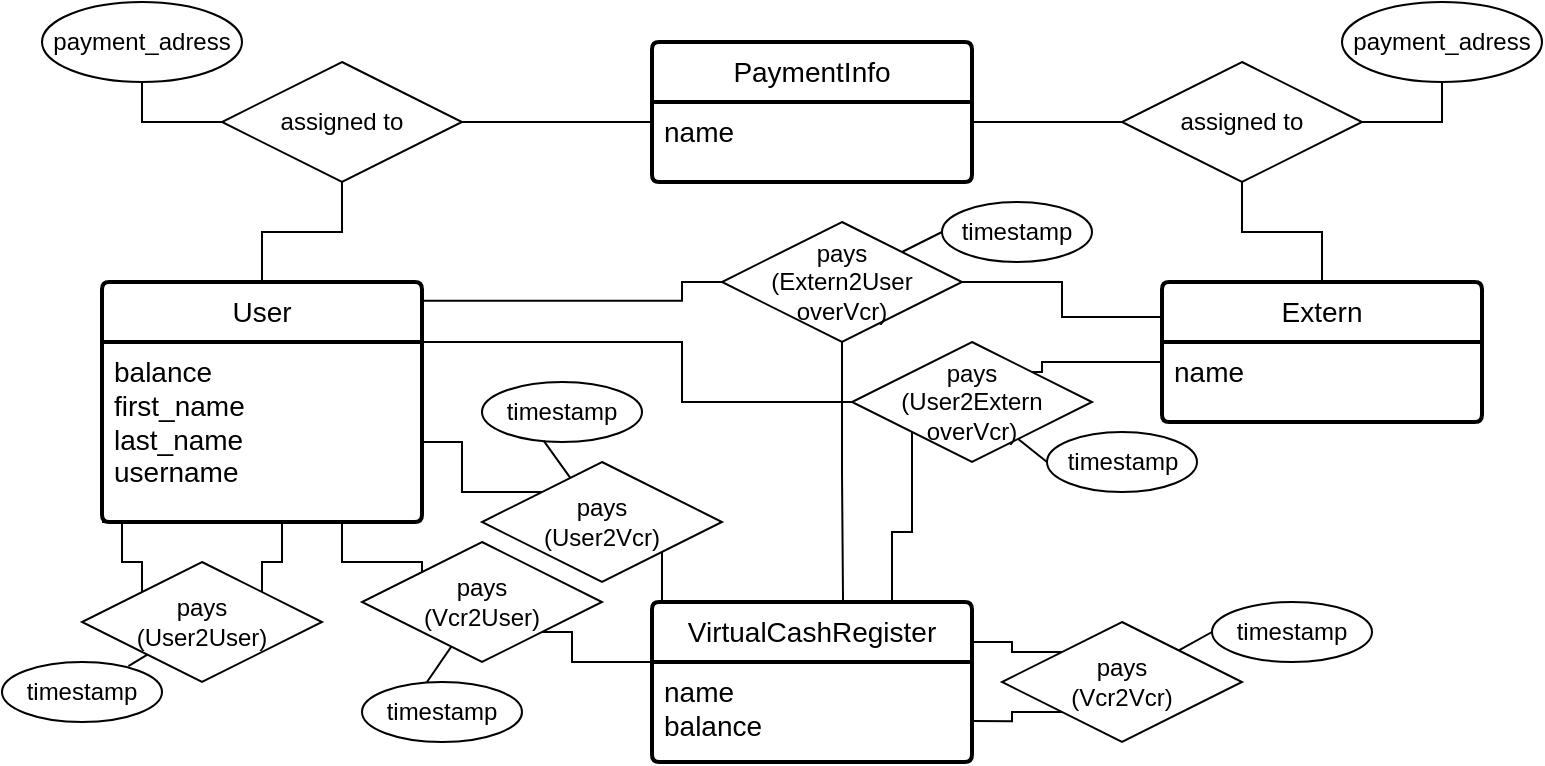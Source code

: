 <mxfile version="26.2.6">
  <diagram id="R2lEEEUBdFMjLlhIrx00" name="Page-1">
    <mxGraphModel dx="720" dy="369" grid="1" gridSize="10" guides="1" tooltips="1" connect="1" arrows="1" fold="1" page="1" pageScale="1" pageWidth="850" pageHeight="1100" math="0" shadow="0" extFonts="Permanent Marker^https://fonts.googleapis.com/css?family=Permanent+Marker">
      <root>
        <mxCell id="0" />
        <mxCell id="1" parent="0" />
        <mxCell id="-f9wHyspJrlfjGtX0Zqk-20" value="User" style="swimlane;childLayout=stackLayout;horizontal=1;startSize=30;horizontalStack=0;rounded=1;fontSize=14;fontStyle=0;strokeWidth=2;resizeParent=0;resizeLast=1;shadow=0;dashed=0;align=center;arcSize=4;whiteSpace=wrap;html=1;" vertex="1" parent="1">
          <mxGeometry x="70" y="170" width="160" height="120" as="geometry" />
        </mxCell>
        <mxCell id="-f9wHyspJrlfjGtX0Zqk-21" value="&lt;div&gt;&lt;font style=&quot;font-size: 14px;&quot;&gt;balance&lt;/font&gt;&lt;/div&gt;&lt;div&gt;&lt;font style=&quot;font-size: 14px;&quot;&gt;first_name&lt;/font&gt;&lt;/div&gt;&lt;div&gt;&lt;font style=&quot;font-size: 14px;&quot;&gt;last_name&lt;/font&gt;&lt;/div&gt;&lt;div&gt;&lt;font style=&quot;font-size: 14px;&quot;&gt;username&lt;/font&gt;&lt;/div&gt;" style="align=left;strokeColor=none;fillColor=none;spacingLeft=4;spacingRight=4;fontSize=12;verticalAlign=top;resizable=0;rotatable=0;part=1;html=1;whiteSpace=wrap;" vertex="1" parent="-f9wHyspJrlfjGtX0Zqk-20">
          <mxGeometry y="30" width="160" height="90" as="geometry" />
        </mxCell>
        <mxCell id="-f9wHyspJrlfjGtX0Zqk-23" value="Extern" style="swimlane;childLayout=stackLayout;horizontal=1;startSize=30;horizontalStack=0;rounded=1;fontSize=14;fontStyle=0;strokeWidth=2;resizeParent=0;resizeLast=1;shadow=0;dashed=0;align=center;arcSize=4;whiteSpace=wrap;html=1;" vertex="1" parent="1">
          <mxGeometry x="600" y="170" width="160" height="70" as="geometry" />
        </mxCell>
        <mxCell id="-f9wHyspJrlfjGtX0Zqk-30" value="&lt;font style=&quot;font-size: 14px;&quot;&gt;name&lt;/font&gt;" style="align=left;strokeColor=none;fillColor=none;spacingLeft=4;spacingRight=4;fontSize=12;verticalAlign=top;resizable=0;rotatable=0;part=1;html=1;whiteSpace=wrap;" vertex="1" parent="-f9wHyspJrlfjGtX0Zqk-23">
          <mxGeometry y="30" width="160" height="40" as="geometry" />
        </mxCell>
        <mxCell id="-f9wHyspJrlfjGtX0Zqk-36" style="edgeStyle=orthogonalEdgeStyle;rounded=0;orthogonalLoop=1;jettySize=auto;html=1;entryX=0;entryY=0.5;entryDx=0;entryDy=0;endArrow=none;startFill=0;" edge="1" parent="1" source="-f9wHyspJrlfjGtX0Zqk-25" target="-f9wHyspJrlfjGtX0Zqk-33">
          <mxGeometry relative="1" as="geometry">
            <Array as="points">
              <mxPoint x="540" y="90" />
              <mxPoint x="540" y="90" />
            </Array>
          </mxGeometry>
        </mxCell>
        <mxCell id="-f9wHyspJrlfjGtX0Zqk-25" value="PaymentInfo" style="swimlane;childLayout=stackLayout;horizontal=1;startSize=30;horizontalStack=0;rounded=1;fontSize=14;fontStyle=0;strokeWidth=2;resizeParent=0;resizeLast=1;shadow=0;dashed=0;align=center;arcSize=4;whiteSpace=wrap;html=1;" vertex="1" parent="1">
          <mxGeometry x="345" y="50" width="160" height="70" as="geometry" />
        </mxCell>
        <mxCell id="-f9wHyspJrlfjGtX0Zqk-26" value="&lt;font style=&quot;font-size: 14px;&quot;&gt;name&lt;/font&gt;" style="align=left;strokeColor=none;fillColor=none;spacingLeft=4;spacingRight=4;fontSize=12;verticalAlign=top;resizable=0;rotatable=0;part=1;html=1;whiteSpace=wrap;" vertex="1" parent="-f9wHyspJrlfjGtX0Zqk-25">
          <mxGeometry y="30" width="160" height="40" as="geometry" />
        </mxCell>
        <mxCell id="-f9wHyspJrlfjGtX0Zqk-29" style="edgeStyle=orthogonalEdgeStyle;rounded=0;orthogonalLoop=1;jettySize=auto;html=1;entryX=1;entryY=1;entryDx=0;entryDy=0;endArrow=none;startFill=0;" edge="1" parent="1" source="-f9wHyspJrlfjGtX0Zqk-27" target="-f9wHyspJrlfjGtX0Zqk-28">
          <mxGeometry relative="1" as="geometry">
            <Array as="points">
              <mxPoint x="90" y="90" />
              <mxPoint x="90" y="64" />
            </Array>
          </mxGeometry>
        </mxCell>
        <mxCell id="-f9wHyspJrlfjGtX0Zqk-31" value="" style="edgeStyle=orthogonalEdgeStyle;rounded=0;orthogonalLoop=1;jettySize=auto;html=1;entryX=0;entryY=0.25;entryDx=0;entryDy=0;endArrow=none;startFill=0;" edge="1" parent="1" source="-f9wHyspJrlfjGtX0Zqk-27" target="-f9wHyspJrlfjGtX0Zqk-26">
          <mxGeometry relative="1" as="geometry" />
        </mxCell>
        <mxCell id="-f9wHyspJrlfjGtX0Zqk-32" style="edgeStyle=orthogonalEdgeStyle;rounded=0;orthogonalLoop=1;jettySize=auto;html=1;entryX=0.5;entryY=0;entryDx=0;entryDy=0;endArrow=none;startFill=0;" edge="1" parent="1" source="-f9wHyspJrlfjGtX0Zqk-27" target="-f9wHyspJrlfjGtX0Zqk-20">
          <mxGeometry relative="1" as="geometry" />
        </mxCell>
        <mxCell id="-f9wHyspJrlfjGtX0Zqk-27" value="assigned to" style="shape=rhombus;perimeter=rhombusPerimeter;whiteSpace=wrap;html=1;align=center;" vertex="1" parent="1">
          <mxGeometry x="130" y="60" width="120" height="60" as="geometry" />
        </mxCell>
        <mxCell id="-f9wHyspJrlfjGtX0Zqk-28" value="payment_adress" style="ellipse;whiteSpace=wrap;html=1;align=center;" vertex="1" parent="1">
          <mxGeometry x="40" y="30" width="100" height="40" as="geometry" />
        </mxCell>
        <mxCell id="-f9wHyspJrlfjGtX0Zqk-37" style="edgeStyle=orthogonalEdgeStyle;rounded=0;orthogonalLoop=1;jettySize=auto;html=1;entryX=0.5;entryY=0;entryDx=0;entryDy=0;endArrow=none;startFill=0;" edge="1" parent="1" source="-f9wHyspJrlfjGtX0Zqk-33" target="-f9wHyspJrlfjGtX0Zqk-23">
          <mxGeometry relative="1" as="geometry" />
        </mxCell>
        <mxCell id="-f9wHyspJrlfjGtX0Zqk-33" value="assigned to" style="shape=rhombus;perimeter=rhombusPerimeter;whiteSpace=wrap;html=1;align=center;" vertex="1" parent="1">
          <mxGeometry x="580" y="60" width="120" height="60" as="geometry" />
        </mxCell>
        <mxCell id="-f9wHyspJrlfjGtX0Zqk-34" value="payment_adress" style="ellipse;whiteSpace=wrap;html=1;align=center;" vertex="1" parent="1">
          <mxGeometry x="690" y="30" width="100" height="40" as="geometry" />
        </mxCell>
        <mxCell id="-f9wHyspJrlfjGtX0Zqk-35" style="edgeStyle=orthogonalEdgeStyle;rounded=0;orthogonalLoop=1;jettySize=auto;html=1;entryX=1;entryY=0.5;entryDx=0;entryDy=0;endArrow=none;startFill=0;" edge="1" parent="1" source="-f9wHyspJrlfjGtX0Zqk-34" target="-f9wHyspJrlfjGtX0Zqk-33">
          <mxGeometry relative="1" as="geometry" />
        </mxCell>
        <mxCell id="-f9wHyspJrlfjGtX0Zqk-38" value="VirtualCashRegister" style="swimlane;childLayout=stackLayout;horizontal=1;startSize=30;horizontalStack=0;rounded=1;fontSize=14;fontStyle=0;strokeWidth=2;resizeParent=0;resizeLast=1;shadow=0;dashed=0;align=center;arcSize=4;whiteSpace=wrap;html=1;" vertex="1" parent="1">
          <mxGeometry x="345" y="330" width="160" height="80" as="geometry" />
        </mxCell>
        <mxCell id="-f9wHyspJrlfjGtX0Zqk-39" value="&lt;div&gt;&lt;font style=&quot;font-size: 14px;&quot;&gt;name&lt;/font&gt;&lt;/div&gt;&lt;div&gt;&lt;font style=&quot;font-size: 14px;&quot;&gt;balance&lt;/font&gt;&lt;/div&gt;" style="align=left;strokeColor=none;fillColor=none;spacingLeft=4;spacingRight=4;fontSize=12;verticalAlign=top;resizable=0;rotatable=0;part=1;html=1;whiteSpace=wrap;" vertex="1" parent="-f9wHyspJrlfjGtX0Zqk-38">
          <mxGeometry y="30" width="160" height="50" as="geometry" />
        </mxCell>
        <mxCell id="-f9wHyspJrlfjGtX0Zqk-40" value="pays&lt;br&gt;(Vcr2Vcr)" style="shape=rhombus;perimeter=rhombusPerimeter;whiteSpace=wrap;html=1;align=center;" vertex="1" parent="1">
          <mxGeometry x="520" y="340" width="120" height="60" as="geometry" />
        </mxCell>
        <mxCell id="-f9wHyspJrlfjGtX0Zqk-48" value="timestamp" style="ellipse;whiteSpace=wrap;html=1;align=center;" vertex="1" parent="1">
          <mxGeometry x="625" y="330" width="80" height="30" as="geometry" />
        </mxCell>
        <mxCell id="-f9wHyspJrlfjGtX0Zqk-49" value="" style="endArrow=none;html=1;rounded=0;entryX=0;entryY=0.5;entryDx=0;entryDy=0;" edge="1" parent="1" source="-f9wHyspJrlfjGtX0Zqk-40" target="-f9wHyspJrlfjGtX0Zqk-48">
          <mxGeometry relative="1" as="geometry">
            <mxPoint x="500" y="350" as="sourcePoint" />
            <mxPoint x="660" y="350" as="targetPoint" />
          </mxGeometry>
        </mxCell>
        <mxCell id="-f9wHyspJrlfjGtX0Zqk-50" value="pays&lt;br&gt;(User2User)" style="shape=rhombus;perimeter=rhombusPerimeter;whiteSpace=wrap;html=1;align=center;" vertex="1" parent="1">
          <mxGeometry x="60" y="310" width="120" height="60" as="geometry" />
        </mxCell>
        <mxCell id="-f9wHyspJrlfjGtX0Zqk-53" value="timestamp" style="ellipse;whiteSpace=wrap;html=1;align=center;" vertex="1" parent="1">
          <mxGeometry x="20" y="360" width="80" height="30" as="geometry" />
        </mxCell>
        <mxCell id="-f9wHyspJrlfjGtX0Zqk-54" value="" style="endArrow=none;html=1;rounded=0;entryX=0.79;entryY=0.068;entryDx=0;entryDy=0;entryPerimeter=0;" edge="1" parent="1" source="-f9wHyspJrlfjGtX0Zqk-50" target="-f9wHyspJrlfjGtX0Zqk-53">
          <mxGeometry relative="1" as="geometry">
            <mxPoint x="45" y="320" as="sourcePoint" />
            <mxPoint x="205" y="320" as="targetPoint" />
          </mxGeometry>
        </mxCell>
        <mxCell id="-f9wHyspJrlfjGtX0Zqk-55" value="pays&lt;br&gt;(User2Vcr)" style="shape=rhombus;perimeter=rhombusPerimeter;whiteSpace=wrap;html=1;align=center;" vertex="1" parent="1">
          <mxGeometry x="260" y="260" width="120" height="60" as="geometry" />
        </mxCell>
        <mxCell id="-f9wHyspJrlfjGtX0Zqk-56" value="timestamp" style="ellipse;whiteSpace=wrap;html=1;align=center;" vertex="1" parent="1">
          <mxGeometry x="260" y="220" width="80" height="30" as="geometry" />
        </mxCell>
        <mxCell id="-f9wHyspJrlfjGtX0Zqk-57" value="" style="endArrow=none;html=1;rounded=0;entryX=0.386;entryY=0.98;entryDx=0;entryDy=0;entryPerimeter=0;" edge="1" parent="1" source="-f9wHyspJrlfjGtX0Zqk-55" target="-f9wHyspJrlfjGtX0Zqk-56">
          <mxGeometry relative="1" as="geometry">
            <mxPoint x="220" y="180" as="sourcePoint" />
            <mxPoint x="380" y="180" as="targetPoint" />
          </mxGeometry>
        </mxCell>
        <mxCell id="-f9wHyspJrlfjGtX0Zqk-58" value="pays&lt;br&gt;(Vcr2User)" style="shape=rhombus;perimeter=rhombusPerimeter;whiteSpace=wrap;html=1;align=center;" vertex="1" parent="1">
          <mxGeometry x="200" y="300" width="120" height="60" as="geometry" />
        </mxCell>
        <mxCell id="-f9wHyspJrlfjGtX0Zqk-59" value="timestamp" style="ellipse;whiteSpace=wrap;html=1;align=center;" vertex="1" parent="1">
          <mxGeometry x="200" y="370" width="80" height="30" as="geometry" />
        </mxCell>
        <mxCell id="-f9wHyspJrlfjGtX0Zqk-60" value="" style="endArrow=none;html=1;rounded=0;entryX=0.403;entryY=0.012;entryDx=0;entryDy=0;entryPerimeter=0;" edge="1" parent="1" source="-f9wHyspJrlfjGtX0Zqk-58" target="-f9wHyspJrlfjGtX0Zqk-59">
          <mxGeometry relative="1" as="geometry">
            <mxPoint x="330" y="240" as="sourcePoint" />
            <mxPoint x="490" y="240" as="targetPoint" />
          </mxGeometry>
        </mxCell>
        <mxCell id="-f9wHyspJrlfjGtX0Zqk-73" style="edgeStyle=orthogonalEdgeStyle;rounded=0;orthogonalLoop=1;jettySize=auto;html=1;entryX=0;entryY=0.25;entryDx=0;entryDy=0;endArrow=none;startFill=0;" edge="1" parent="1" source="-f9wHyspJrlfjGtX0Zqk-61" target="-f9wHyspJrlfjGtX0Zqk-23">
          <mxGeometry relative="1" as="geometry" />
        </mxCell>
        <mxCell id="-f9wHyspJrlfjGtX0Zqk-61" value="pays&lt;br&gt;(Extern2User&lt;br&gt;overVcr)" style="shape=rhombus;perimeter=rhombusPerimeter;whiteSpace=wrap;html=1;align=center;" vertex="1" parent="1">
          <mxGeometry x="380" y="140" width="120" height="60" as="geometry" />
        </mxCell>
        <mxCell id="-f9wHyspJrlfjGtX0Zqk-62" value="timestamp" style="ellipse;whiteSpace=wrap;html=1;align=center;" vertex="1" parent="1">
          <mxGeometry x="490" y="130" width="75" height="30" as="geometry" />
        </mxCell>
        <mxCell id="-f9wHyspJrlfjGtX0Zqk-63" value="" style="endArrow=none;html=1;rounded=0;entryX=0;entryY=0.5;entryDx=0;entryDy=0;" edge="1" parent="1" source="-f9wHyspJrlfjGtX0Zqk-61" target="-f9wHyspJrlfjGtX0Zqk-62">
          <mxGeometry relative="1" as="geometry">
            <mxPoint x="530" y="380" as="sourcePoint" />
            <mxPoint x="690" y="380" as="targetPoint" />
          </mxGeometry>
        </mxCell>
        <mxCell id="-f9wHyspJrlfjGtX0Zqk-72" style="edgeStyle=orthogonalEdgeStyle;rounded=0;orthogonalLoop=1;jettySize=auto;html=1;entryX=0;entryY=0.25;entryDx=0;entryDy=0;exitX=1;exitY=0;exitDx=0;exitDy=0;endArrow=none;startFill=0;" edge="1" parent="1" source="-f9wHyspJrlfjGtX0Zqk-64" target="-f9wHyspJrlfjGtX0Zqk-30">
          <mxGeometry relative="1" as="geometry">
            <Array as="points">
              <mxPoint x="540" y="210" />
            </Array>
          </mxGeometry>
        </mxCell>
        <mxCell id="-f9wHyspJrlfjGtX0Zqk-75" style="edgeStyle=orthogonalEdgeStyle;rounded=0;orthogonalLoop=1;jettySize=auto;html=1;entryX=1;entryY=0.25;entryDx=0;entryDy=0;endArrow=none;startFill=0;exitX=0;exitY=0.5;exitDx=0;exitDy=0;" edge="1" parent="1" source="-f9wHyspJrlfjGtX0Zqk-64" target="-f9wHyspJrlfjGtX0Zqk-20">
          <mxGeometry relative="1" as="geometry">
            <Array as="points">
              <mxPoint x="360" y="230" />
              <mxPoint x="360" y="200" />
            </Array>
          </mxGeometry>
        </mxCell>
        <mxCell id="-f9wHyspJrlfjGtX0Zqk-64" value="pays&lt;br&gt;(User2Extern&lt;br&gt;overVcr)" style="shape=rhombus;perimeter=rhombusPerimeter;whiteSpace=wrap;html=1;align=center;" vertex="1" parent="1">
          <mxGeometry x="445" y="200" width="120" height="60" as="geometry" />
        </mxCell>
        <mxCell id="-f9wHyspJrlfjGtX0Zqk-65" value="timestamp" style="ellipse;whiteSpace=wrap;html=1;align=center;" vertex="1" parent="1">
          <mxGeometry x="542.5" y="245" width="75" height="30" as="geometry" />
        </mxCell>
        <mxCell id="-f9wHyspJrlfjGtX0Zqk-66" value="" style="endArrow=none;html=1;rounded=0;entryX=0;entryY=0.5;entryDx=0;entryDy=0;" edge="1" parent="1" source="-f9wHyspJrlfjGtX0Zqk-64" target="-f9wHyspJrlfjGtX0Zqk-65">
          <mxGeometry relative="1" as="geometry">
            <mxPoint x="455" y="260" as="sourcePoint" />
            <mxPoint x="615" y="260" as="targetPoint" />
          </mxGeometry>
        </mxCell>
        <mxCell id="-f9wHyspJrlfjGtX0Zqk-67" style="edgeStyle=orthogonalEdgeStyle;rounded=0;orthogonalLoop=1;jettySize=auto;html=1;endArrow=none;startFill=0;entryX=0;entryY=0;entryDx=0;entryDy=0;" edge="1" parent="1" source="-f9wHyspJrlfjGtX0Zqk-21" target="-f9wHyspJrlfjGtX0Zqk-55">
          <mxGeometry relative="1" as="geometry">
            <mxPoint x="280" y="270" as="targetPoint" />
            <Array as="points">
              <mxPoint x="250" y="250" />
              <mxPoint x="250" y="275" />
            </Array>
          </mxGeometry>
        </mxCell>
        <mxCell id="-f9wHyspJrlfjGtX0Zqk-68" style="edgeStyle=orthogonalEdgeStyle;rounded=0;orthogonalLoop=1;jettySize=auto;html=1;entryX=0.123;entryY=0;entryDx=0;entryDy=0;entryPerimeter=0;endArrow=none;startFill=0;" edge="1" parent="1" source="-f9wHyspJrlfjGtX0Zqk-55" target="-f9wHyspJrlfjGtX0Zqk-38">
          <mxGeometry relative="1" as="geometry">
            <Array as="points">
              <mxPoint x="350" y="330" />
            </Array>
          </mxGeometry>
        </mxCell>
        <mxCell id="-f9wHyspJrlfjGtX0Zqk-70" style="edgeStyle=orthogonalEdgeStyle;rounded=0;orthogonalLoop=1;jettySize=auto;html=1;endArrow=none;startFill=0;entryX=0;entryY=0;entryDx=0;entryDy=0;exitX=0.75;exitY=1;exitDx=0;exitDy=0;" edge="1" parent="1" source="-f9wHyspJrlfjGtX0Zqk-21" target="-f9wHyspJrlfjGtX0Zqk-58">
          <mxGeometry relative="1" as="geometry">
            <mxPoint x="190" y="300" as="sourcePoint" />
            <mxPoint x="240" y="325" as="targetPoint" />
          </mxGeometry>
        </mxCell>
        <mxCell id="-f9wHyspJrlfjGtX0Zqk-71" style="edgeStyle=orthogonalEdgeStyle;rounded=0;orthogonalLoop=1;jettySize=auto;html=1;endArrow=none;startFill=0;entryX=0.75;entryY=0;entryDx=0;entryDy=0;exitX=0;exitY=1;exitDx=0;exitDy=0;" edge="1" parent="1" source="-f9wHyspJrlfjGtX0Zqk-64" target="-f9wHyspJrlfjGtX0Zqk-38">
          <mxGeometry relative="1" as="geometry">
            <mxPoint x="414.74" y="247.5" as="sourcePoint" />
            <mxPoint x="464.74" y="272.5" as="targetPoint" />
          </mxGeometry>
        </mxCell>
        <mxCell id="-f9wHyspJrlfjGtX0Zqk-74" style="edgeStyle=orthogonalEdgeStyle;rounded=0;orthogonalLoop=1;jettySize=auto;html=1;entryX=0.999;entryY=0.078;entryDx=0;entryDy=0;entryPerimeter=0;endArrow=none;startFill=0;" edge="1" parent="1" source="-f9wHyspJrlfjGtX0Zqk-61" target="-f9wHyspJrlfjGtX0Zqk-20">
          <mxGeometry relative="1" as="geometry">
            <Array as="points">
              <mxPoint x="360" y="170" />
              <mxPoint x="360" y="179" />
            </Array>
          </mxGeometry>
        </mxCell>
        <mxCell id="-f9wHyspJrlfjGtX0Zqk-76" style="edgeStyle=orthogonalEdgeStyle;rounded=0;orthogonalLoop=1;jettySize=auto;html=1;entryX=0.597;entryY=0.008;entryDx=0;entryDy=0;entryPerimeter=0;endArrow=none;startFill=0;" edge="1" parent="1" source="-f9wHyspJrlfjGtX0Zqk-61" target="-f9wHyspJrlfjGtX0Zqk-38">
          <mxGeometry relative="1" as="geometry" />
        </mxCell>
        <mxCell id="-f9wHyspJrlfjGtX0Zqk-77" style="edgeStyle=orthogonalEdgeStyle;rounded=0;orthogonalLoop=1;jettySize=auto;html=1;endArrow=none;startFill=0;entryX=0;entryY=0;entryDx=0;entryDy=0;exitX=1;exitY=1;exitDx=0;exitDy=0;" edge="1" parent="1" source="-f9wHyspJrlfjGtX0Zqk-58">
          <mxGeometry relative="1" as="geometry">
            <mxPoint x="285" y="332.5" as="sourcePoint" />
            <mxPoint x="345" y="357.5" as="targetPoint" />
            <Array as="points">
              <mxPoint x="305" y="345" />
              <mxPoint x="305" y="360" />
              <mxPoint x="345" y="360" />
            </Array>
          </mxGeometry>
        </mxCell>
        <mxCell id="-f9wHyspJrlfjGtX0Zqk-78" style="edgeStyle=orthogonalEdgeStyle;rounded=0;orthogonalLoop=1;jettySize=auto;html=1;endArrow=none;startFill=0;entryX=0;entryY=0;entryDx=0;entryDy=0;exitX=1;exitY=0.25;exitDx=0;exitDy=0;" edge="1" parent="1" source="-f9wHyspJrlfjGtX0Zqk-38" target="-f9wHyspJrlfjGtX0Zqk-40">
          <mxGeometry relative="1" as="geometry">
            <mxPoint x="507.23" y="345" as="sourcePoint" />
            <mxPoint x="547.23" y="370" as="targetPoint" />
          </mxGeometry>
        </mxCell>
        <mxCell id="-f9wHyspJrlfjGtX0Zqk-79" style="edgeStyle=orthogonalEdgeStyle;rounded=0;orthogonalLoop=1;jettySize=auto;html=1;endArrow=none;startFill=0;entryX=0;entryY=1;entryDx=0;entryDy=0;exitX=1.001;exitY=0.591;exitDx=0;exitDy=0;exitPerimeter=0;" edge="1" parent="1" source="-f9wHyspJrlfjGtX0Zqk-39" target="-f9wHyspJrlfjGtX0Zqk-40">
          <mxGeometry relative="1" as="geometry">
            <mxPoint x="520" y="410" as="sourcePoint" />
            <mxPoint x="560" y="435" as="targetPoint" />
          </mxGeometry>
        </mxCell>
        <mxCell id="-f9wHyspJrlfjGtX0Zqk-80" style="edgeStyle=orthogonalEdgeStyle;rounded=0;orthogonalLoop=1;jettySize=auto;html=1;endArrow=none;startFill=0;entryX=0;entryY=0;entryDx=0;entryDy=0;exitX=0;exitY=1;exitDx=0;exitDy=0;" edge="1" parent="1" source="-f9wHyspJrlfjGtX0Zqk-21" target="-f9wHyspJrlfjGtX0Zqk-50">
          <mxGeometry relative="1" as="geometry">
            <mxPoint x="220" y="320" as="sourcePoint" />
            <mxPoint x="260" y="345" as="targetPoint" />
            <Array as="points">
              <mxPoint x="80" y="290" />
              <mxPoint x="80" y="310" />
              <mxPoint x="90" y="310" />
            </Array>
          </mxGeometry>
        </mxCell>
        <mxCell id="-f9wHyspJrlfjGtX0Zqk-81" style="edgeStyle=orthogonalEdgeStyle;rounded=0;orthogonalLoop=1;jettySize=auto;html=1;endArrow=none;startFill=0;entryX=0.5;entryY=1;entryDx=0;entryDy=0;exitX=1;exitY=0;exitDx=0;exitDy=0;" edge="1" parent="1" source="-f9wHyspJrlfjGtX0Zqk-50" target="-f9wHyspJrlfjGtX0Zqk-21">
          <mxGeometry relative="1" as="geometry">
            <mxPoint x="230" y="330" as="sourcePoint" />
            <mxPoint x="270" y="355" as="targetPoint" />
            <Array as="points">
              <mxPoint x="150" y="310" />
              <mxPoint x="160" y="310" />
              <mxPoint x="160" y="290" />
            </Array>
          </mxGeometry>
        </mxCell>
      </root>
    </mxGraphModel>
  </diagram>
</mxfile>
